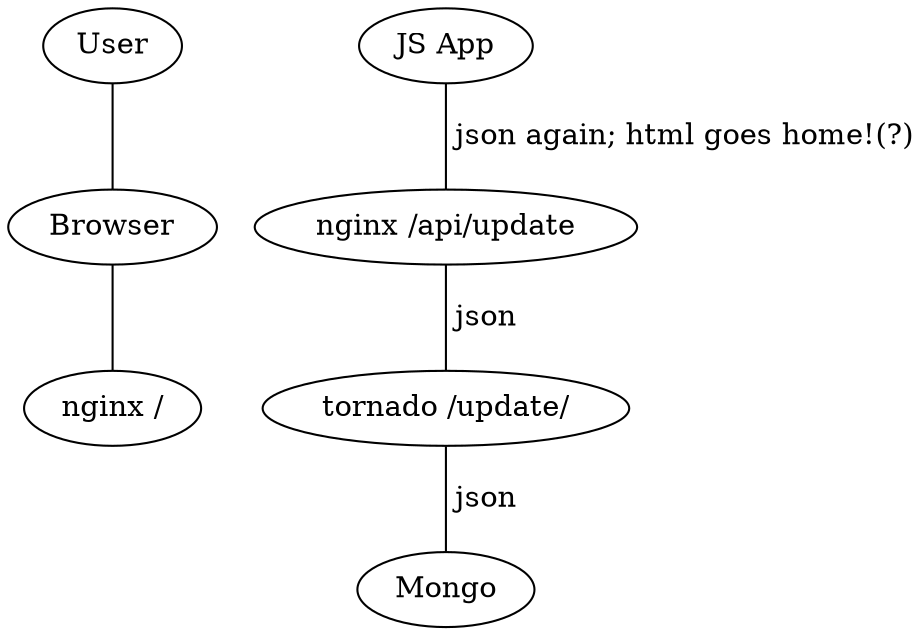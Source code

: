 graph DataFlow {
  user[label="User"]
  browser[label="Browser"]
  jsApp[label="JS App"]
  nginx0[label="nginx /"]
  nginx[label="nginx /api/update"]
  tornado[label="tornado /update/"]
  mongo[label="Mongo"]
  user -- browser
  browser -- nginx0
  jsApp
  jsApp -- nginx[label=" json again; html goes home!(?)"]
  nginx -- tornado[label=" json"]
  tornado -- mongo[label=" json"]
}